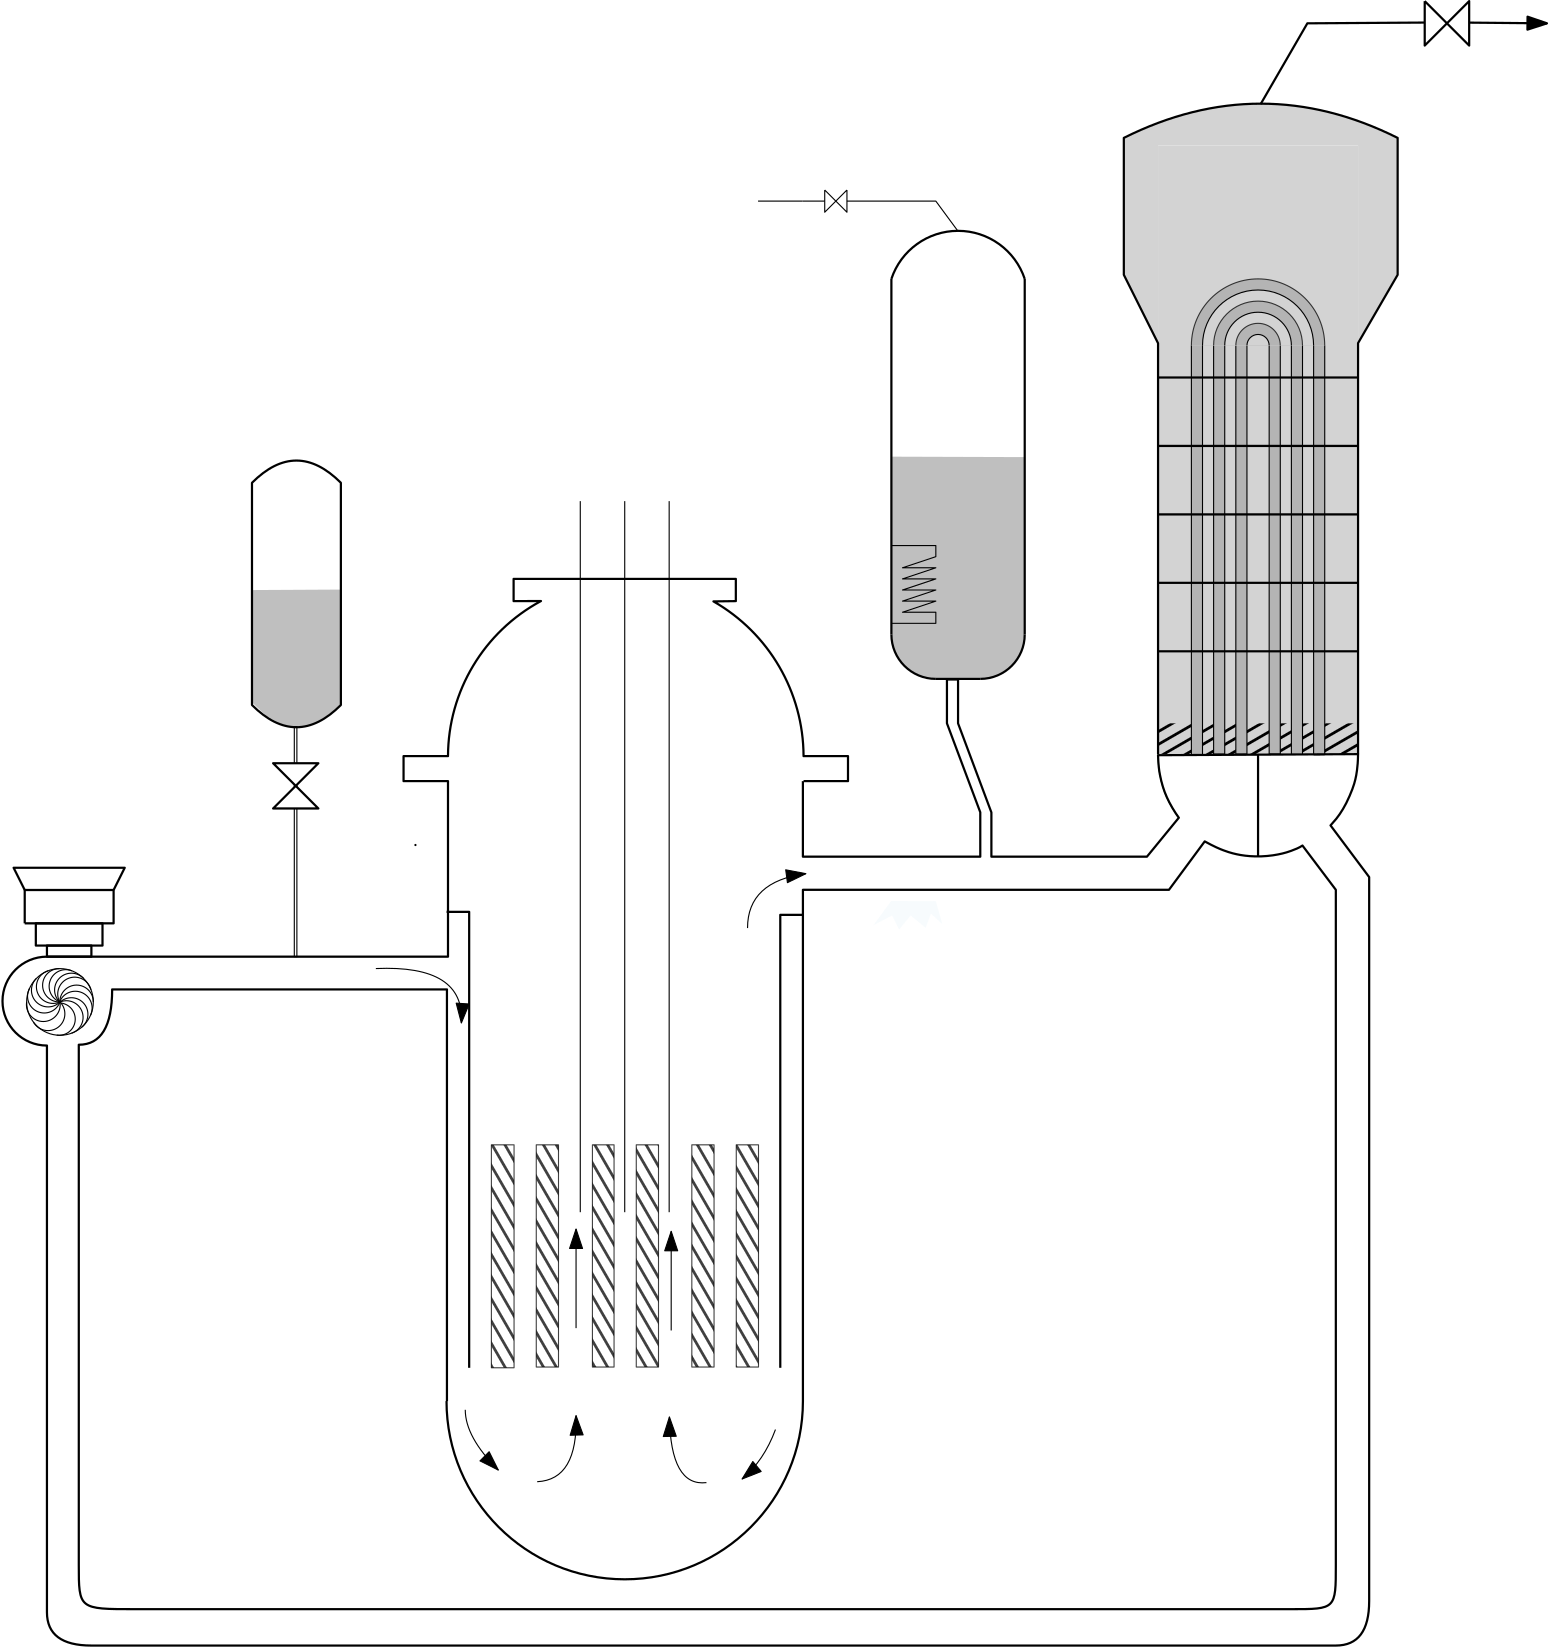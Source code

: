 <?xml version="1.0"?>
<!DOCTYPE ipe SYSTEM "ipe.dtd">
<ipe version="70206" creator="Ipe 7.2.7">
<info created="D:20170502142644" modified="D:20170503214530"/>
<ipestyle name="basic">
<symbol name="arrow/arc(spx)">
<path stroke="sym-stroke" fill="sym-stroke" pen="sym-pen">
0 0 m
-1 0.333 l
-1 -0.333 l
h
</path>
</symbol>
<symbol name="arrow/farc(spx)">
<path stroke="sym-stroke" fill="white" pen="sym-pen">
0 0 m
-1 0.333 l
-1 -0.333 l
h
</path>
</symbol>
<symbol name="arrow/ptarc(spx)">
<path stroke="sym-stroke" fill="sym-stroke" pen="sym-pen">
0 0 m
-1 0.333 l
-0.8 0 l
-1 -0.333 l
h
</path>
</symbol>
<symbol name="arrow/fptarc(spx)">
<path stroke="sym-stroke" fill="white" pen="sym-pen">
0 0 m
-1 0.333 l
-0.8 0 l
-1 -0.333 l
h
</path>
</symbol>
<symbol name="mark/circle(sx)" transformations="translations">
<path fill="sym-stroke">
0.6 0 0 0.6 0 0 e
0.4 0 0 0.4 0 0 e
</path>
</symbol>
<symbol name="mark/disk(sx)" transformations="translations">
<path fill="sym-stroke">
0.6 0 0 0.6 0 0 e
</path>
</symbol>
<symbol name="mark/fdisk(sfx)" transformations="translations">
<group>
<path fill="sym-fill">
0.5 0 0 0.5 0 0 e
</path>
<path fill="sym-stroke" fillrule="eofill">
0.6 0 0 0.6 0 0 e
0.4 0 0 0.4 0 0 e
</path>
</group>
</symbol>
<symbol name="mark/box(sx)" transformations="translations">
<path fill="sym-stroke" fillrule="eofill">
-0.6 -0.6 m
0.6 -0.6 l
0.6 0.6 l
-0.6 0.6 l
h
-0.4 -0.4 m
0.4 -0.4 l
0.4 0.4 l
-0.4 0.4 l
h
</path>
</symbol>
<symbol name="mark/square(sx)" transformations="translations">
<path fill="sym-stroke">
-0.6 -0.6 m
0.6 -0.6 l
0.6 0.6 l
-0.6 0.6 l
h
</path>
</symbol>
<symbol name="mark/fsquare(sfx)" transformations="translations">
<group>
<path fill="sym-fill">
-0.5 -0.5 m
0.5 -0.5 l
0.5 0.5 l
-0.5 0.5 l
h
</path>
<path fill="sym-stroke" fillrule="eofill">
-0.6 -0.6 m
0.6 -0.6 l
0.6 0.6 l
-0.6 0.6 l
h
-0.4 -0.4 m
0.4 -0.4 l
0.4 0.4 l
-0.4 0.4 l
h
</path>
</group>
</symbol>
<symbol name="mark/cross(sx)" transformations="translations">
<group>
<path fill="sym-stroke">
-0.43 -0.57 m
0.57 0.43 l
0.43 0.57 l
-0.57 -0.43 l
h
</path>
<path fill="sym-stroke">
-0.43 0.57 m
0.57 -0.43 l
0.43 -0.57 l
-0.57 0.43 l
h
</path>
</group>
</symbol>
<symbol name="arrow/fnormal(spx)">
<path stroke="sym-stroke" fill="white" pen="sym-pen">
0 0 m
-1 0.333 l
-1 -0.333 l
h
</path>
</symbol>
<symbol name="arrow/pointed(spx)">
<path stroke="sym-stroke" fill="sym-stroke" pen="sym-pen">
0 0 m
-1 0.333 l
-0.8 0 l
-1 -0.333 l
h
</path>
</symbol>
<symbol name="arrow/fpointed(spx)">
<path stroke="sym-stroke" fill="white" pen="sym-pen">
0 0 m
-1 0.333 l
-0.8 0 l
-1 -0.333 l
h
</path>
</symbol>
<symbol name="arrow/linear(spx)">
<path stroke="sym-stroke" pen="sym-pen">
-1 0.333 m
0 0 l
-1 -0.333 l
</path>
</symbol>
<symbol name="arrow/fdouble(spx)">
<path stroke="sym-stroke" fill="white" pen="sym-pen">
0 0 m
-1 0.333 l
-1 -0.333 l
h
-1 0 m
-2 0.333 l
-2 -0.333 l
h
</path>
</symbol>
<symbol name="arrow/double(spx)">
<path stroke="sym-stroke" fill="sym-stroke" pen="sym-pen">
0 0 m
-1 0.333 l
-1 -0.333 l
h
-1 0 m
-2 0.333 l
-2 -0.333 l
h
</path>
</symbol>
<pen name="heavier" value="0.8"/>
<pen name="fat" value="1.2"/>
<pen name="ultrafat" value="2"/>
<symbolsize name="large" value="5"/>
<symbolsize name="small" value="2"/>
<symbolsize name="tiny" value="1.1"/>
<arrowsize name="large" value="10"/>
<arrowsize name="small" value="5"/>
<arrowsize name="tiny" value="3"/>
<color name="red" value="1 0 0"/>
<color name="green" value="0 1 0"/>
<color name="blue" value="0 0 1"/>
<color name="yellow" value="1 1 0"/>
<color name="orange" value="1 0.647 0"/>
<color name="gold" value="1 0.843 0"/>
<color name="purple" value="0.627 0.125 0.941"/>
<color name="gray" value="0.745"/>
<color name="brown" value="0.647 0.165 0.165"/>
<color name="navy" value="0 0 0.502"/>
<color name="pink" value="1 0.753 0.796"/>
<color name="seagreen" value="0.18 0.545 0.341"/>
<color name="turquoise" value="0.251 0.878 0.816"/>
<color name="violet" value="0.933 0.51 0.933"/>
<color name="darkblue" value="0 0 0.545"/>
<color name="darkcyan" value="0 0.545 0.545"/>
<color name="darkgray" value="0.663"/>
<color name="darkgreen" value="0 0.392 0"/>
<color name="darkmagenta" value="0.545 0 0.545"/>
<color name="darkorange" value="1 0.549 0"/>
<color name="darkred" value="0.545 0 0"/>
<color name="lightblue" value="0.678 0.847 0.902"/>
<color name="lightcyan" value="0.878 1 1"/>
<color name="lightgray" value="0.827"/>
<color name="lightgreen" value="0.565 0.933 0.565"/>
<color name="lightyellow" value="1 1 0.878"/>
<dashstyle name="dashed" value="[4] 0"/>
<dashstyle name="dotted" value="[1 3] 0"/>
<dashstyle name="dash dotted" value="[4 2 1 2] 0"/>
<dashstyle name="dash dot dotted" value="[4 2 1 2 1 2] 0"/>
<textsize name="large" value="\large"/>
<textsize name="Large" value="\Large"/>
<textsize name="LARGE" value="\LARGE"/>
<textsize name="huge" value="\huge"/>
<textsize name="Huge" value="\Huge"/>
<textsize name="small" value="\small"/>
<textsize name="footnote" value="\footnotesize"/>
<textsize name="tiny" value="\tiny"/>
<textstyle name="center" begin="\begin{center}" end="\end{center}"/>
<textstyle name="itemize" begin="\begin{itemize}" end="\end{itemize}"/>
<textstyle name="item" begin="\begin{itemize}\item{}" end="\end{itemize}"/>
<gridsize name="4 pts" value="4"/>
<gridsize name="8 pts (~3 mm)" value="8"/>
<gridsize name="16 pts (~6 mm)" value="16"/>
<gridsize name="32 pts (~12 mm)" value="32"/>
<gridsize name="10 pts (~3.5 mm)" value="10"/>
<gridsize name="20 pts (~7 mm)" value="20"/>
<gridsize name="14 pts (~5 mm)" value="14"/>
<gridsize name="28 pts (~10 mm)" value="28"/>
<gridsize name="56 pts (~20 mm)" value="56"/>
<anglesize name="90 deg" value="90"/>
<anglesize name="60 deg" value="60"/>
<anglesize name="45 deg" value="45"/>
<anglesize name="30 deg" value="30"/>
<anglesize name="22.5 deg" value="22.5"/>
<opacity name="10%" value="0.1"/>
<opacity name="30%" value="0.3"/>
<opacity name="50%" value="0.5"/>
<opacity name="75%" value="0.75"/>
<tiling name="falling" angle="-60" step="4" width="1"/>
<tiling name="rising" angle="30" step="4" width="1"/>
</ipestyle>
<page>
<layer name="alpha"/>
<view layers="alpha" active="alpha"/>
<path layer="alpha" matrix="1 0 0 1.28056 0 -149.517" fill="lightgray">
448 704 m
448 532.916 l
520.001 532.916 l
520.001 704 l
h
</path>
<group>
<path fill="lightgray" opacity="100%">
448 680.826 m
435.678 705.469 l
435.678 754.756 l
448 760 l
460 764 l
471.948 766.219 l
487.311 767.05 l
500.131 765.911 l
511.361 763.544 l
522.304 760.006 l
534.252 754.756 l
534.252 705.469 l
520.001 680.875 l
520.001 752 l
448 752 l
448 680.826 l
</path>
</group>
<path fill="darkgray" opacity="75%">
352.016 575.294 m
352.487 572.082 l
354.293 567.746 l
357.871 563.615 l
362.78 560.875 l
369.003 560 l
376.771 560 l
384.864 560.023 l
389.132 560.845 l
393.059 562.812 l
396.146 565.584 l
397.676 567.696 l
398.984 570.388 l
400 576.251 l
400 639.844 l
352.175 640 l
352.017 575.257 l
</path>
<path matrix="1.01141 0 0 1.09456 -1.38971 -51.3135" fill="darkgray" opacity="75%">
121.816 587.719 m
121.816 550.771 l
126.721 546.443 l
131.506 543.84 l
136.227 542.675 l
141.273 542.97 l
145.208 544.304 l
151.099 548.11 l
153.815 550.596 l
153.815 587.878 l
121.816 587.719 l
</path>
<path stroke="black" pen="heavier">
448 532.965 m
448 680.826 l
435.678 705.469 l
435.678 754.756 l
484.965 779.4
534.252 754.756 c
534.252 705.469 l
520.001 680.875 l
520.001 532.916 l
</path>
<path fill="darkgray" opacity="75%">
460 680 m
460 532.965 l
464 532.965 l
464 680 l
h
</path>
<path matrix="1 0 0 1 8 0" fill="darkgray" opacity="75%">
460 680 m
460 532.965 l
464 532.965 l
464 680 l
h
</path>
<path matrix="1 0 0 1 16 0" fill="darkgray" opacity="75%">
460 680 m
460 532.965 l
464 532.965 l
464 680 l
h
</path>
<path matrix="1 0 0 1 28 0" fill="darkgray" opacity="75%">
460 680 m
460 532.965 l
464 532.965 l
464 680 l
h
</path>
<path matrix="1 0 0 1 36 0" fill="darkgray" opacity="75%">
460 680 m
460 532.965 l
464 532.965 l
464 680 l
h
</path>
<path matrix="1 0 0 1 44 0" fill="darkgray" opacity="75%">
460 680 m
460 532.965 l
464 532.965 l
464 680 l
h
</path>
<path stroke="black" fill="darkgray" opacity="75%">
460 680 m
24 0 0 -24 484 680 508 680 a
</path>
<path matrix="0.921707 0 0 0.992333 10.6829 4.32464" stroke="black">
137.1 542.622 m
137.1 459.196 l
138.107 459.196 l
138.107 542.622 l
h
</path>
<path matrix="1 0 0 1 64.3785 -84.8037" stroke="black" pen="heavier" cap="1">
116.28 585.002 m
116.28 585.002 l
</path>
<path matrix="1 0 0 1 8.3972 -93.2009" stroke="black" arrow="normal/normal">
158.008 548.921 m
190.197 550.321
188.798 529.328 c
</path>
<path matrix="1 0 0 1 0 -96" stroke="black" arrow="normal/normal">
198.594 392.873 m
198.594 383.076
210.49 371.18 c
</path>
<path matrix="1 0 0 1 0 -96" stroke="black" arrow="normal/normal">
238.481 422.263 m
238.481 457.951 l
</path>
<path matrix="1 0 0 1 0 -96" stroke="black" arrow="normal/normal">
224.486 366.982 m
239.181 367.681
238.481 390.774 c
</path>
<path matrix="1 0 0 1 34.2491 -96.8279" stroke="black" arrow="normal/normal">
238.481 422.263 m
238.481 457.951 l
</path>
<path matrix="0.00491511 -1.71503 0.557182 0.0151289 66.5111 673.75" stroke="black" rarrow="normal/normal">
224.486 366.982 m
239.181 367.681
238.481 390.774 c
</path>
<path matrix="1 0 0 1 0 -96" stroke="black" arrow="normal/normal">
310.267 385.764 m
306.127 374.584
298.259 367.959 c
</path>
<path matrix="1 0 0 1 0 -96" fill="lightblue" opacity="10%">
351.902 576.045 m
345.542 567.33 l
352.231 570.834 l
354.779 565.738 l
358.92 570.834 l
364.334 566.375 l
366.245 571.471 l
370.386 567.649 l
368 576 l
368 576 l
</path>
<path matrix="0.770108 0 0 0.765806 131.313 140.873" stroke="black">
432 512 m
432 704 l
432 704 l
432 512 l
h
</path>
<path matrix="0.770108 0 0 0.765806 139.635 140.873" stroke="black">
416 704 m
416 512 l
</path>
<path matrix="0.749998 0 0 0.770108 148.001 138.67" stroke="black" pen="heavier">
400 688 m
496 688 l
</path>
<path matrix="0.750009 0 0 0.770108 147.997 138.67" stroke="black" pen="heavier">
400 656 m
496 656 l
</path>
<path matrix="0.750009 0 0 0.770108 147.997 138.67" stroke="black" pen="heavier">
400 624 m
496 624 l
</path>
<path matrix="0.750009 0 0 0.770108 147.997 138.67" stroke="black" pen="heavier">
400 592 m
496 592 l
</path>
<path matrix="0.750009 0 0 0.770108 147.997 138.67" stroke="black" pen="heavier">
400 560 m
496 560 l
</path>
<path matrix="0.749988 0 0 0.689669 148.005 179.855" fill="black" tiling="rising">
400 528 m
400 512 l
416 512 l
416 528 l
h
</path>
<path matrix="0.750068 0 0 0.689669 147.968 179.855" fill="black" tiling="rising">
496 512 m
496 528 l
480 528 l
480 512 l
h
</path>
<path stroke="black" pen="heavier">
352 704 m
352 576 l
</path>
<path stroke="black" pen="heavier">
400 576 m
400 704 l
</path>
<path stroke="black" pen="heavier">
352 704 m
25.2982 0 0 -25.2982 376 696 400 704 a
</path>
<path matrix="1 0 0 1 -16 0" stroke="black" pen="heavier">
416 576 m
16 0 0 -16 400 576 400 560 a
</path>
<path stroke="black" pen="heavier">
352 576 m
16 0 0 16 368 576 368 560 a
</path>
<path stroke="black" pen="heavier">
368 560 m
384 560 l
</path>
<path matrix="0.508779 0 0 0.508779 105.001 260.996" stroke="black" fill="white" pen="heavier">
64 528 m
80 528 l
64 512 l
48 528 l
64 528 l
</path>
<path matrix="0.508779 0 0 0.508779 105.001 260.996" stroke="black" fill="white" pen="heavier">
64 512 m
48 496 l
80 496 l
64 512 l
</path>
<path matrix="0.885207 0 0 1.03735 48.6426 -28.4768" stroke="black" pen="heavier">
559.595 795.057 m
511.862 794.794 l
492.871 766.761 l
</path>
<path matrix="1 0 0 0.375 8 292" stroke="black" pen="heavier">
32 480 m
64 480 l
64 512 l
32 512 l
32 480 l
</path>
<path matrix="1 0 0 1 -0.546933 -90.5307" stroke="black" arrow="normal/normal">
300.76 560.817 m
300.76 577.611
321.753 580.41 c
</path>
<path matrix="1 0 0 1 0 -4" stroke="black" pen="heavier">
48 464 m
48 468 l
64 468 l
64 464 l
h
</path>
<path matrix="1 0 0 1 0 -4" stroke="black" pen="heavier">
44 476 m
44 468 l
68 468 l
68 476 l
h
</path>
<path matrix="1 0 0 1 0 -4" stroke="black" pen="heavier">
40 488 m
36 496 l
76 496 l
72 488 l
</path>
<path matrix="1 0 0 1 -3.3062 -0.300564" stroke="black">
12 0 0 12 56 444 e
</path>
<path matrix="1 0 0 1 -3.3062 -0.300564" stroke="black">
56 444 m
6.0543 0 0 -6.0543 51.7064 439.732 46.4356 436.753 a
</path>
<path matrix="1 0 0 1 -3.3062 -0.300564" stroke="black">
56 444 m
6.07618 0 0 -6.07618 50.0018 443.029 44 443.977 a
</path>
<path matrix="1 0 0 1 -3.3062 -0.300564" stroke="black">
56 444 m
6.01747 0 0 -6.01747 50.338 446.038 45.0511 448.911 a
</path>
<path matrix="1 0 0 1 -3.3062 -0.300564" stroke="black">
56 444 m
6.00013 0 0 -6.00013 51.7277 448.213 47.5107 452.481 a
</path>
<path matrix="1 0 0 1 -3.3062 -0.300564" stroke="black">
56 444 m
6.01237 0 0 -6.01237 53.5246 449.479 51.7707 455.23 a
</path>
<path matrix="1 0 0 1 -3.3062 -0.300564" stroke="black">
56 444 m
6.0021 0 0 -6.0021 55.7466 449.997 55.8107 455.999 a
</path>
<path matrix="1 0 0 1 -3.3062 -0.300564" stroke="black">
56 444 m
6.00024 0 0 -6.00024 58.0948 449.623 60.2908 455.207 a
</path>
<path matrix="1 0 0 1 -3.3062 -0.300564" stroke="black">
55.7644 444.094 m
6.05126 0 0 -6.05126 60.1101 448.305 64.4756 452.495 a
</path>
<path matrix="1 0 0 1 -3.3062 -0.300564" stroke="black">
55.8549 444.056 m
6.09322 0 0 -6.09322 61.2809 446.829 67.1758 448.371 a
</path>
<path matrix="1 0 0 1 -3.3062 -0.300564" stroke="black">
55.9487 444.019 m
6.02575 0 0 -6.02575 61.9744 444.039 68 443.995 a
</path>
<path matrix="1 0 0 1 -3.3062 -0.300564" stroke="black">
55.9512 444.215 m
6.06551 0 0 -6.06551 61.5091 441.786 67.0316 439.277 a
</path>
<path matrix="1 0 0 1 -3.3062 -0.300564" stroke="black">
56.0524 443.947 m
5.96638 0 0 -5.96638 60.0917 439.556 63.8132 434.892 a
</path>
<path matrix="1 0 0 1 -3.3062 -0.300564" stroke="black">
56.1453 444.03 m
5.9924 0 0 -5.9924 58.3244 438.448 60.1546 432.742 a
</path>
<path matrix="1 0 0 1 -3.3062 -0.300564" stroke="black">
56.3636 443.6 m
5.82263 0 0 -5.82263 55.671 437.819 54.829 432.057 a
</path>
<path matrix="1.33333 0 0 1 10.826 -71.735" stroke="0" fill="black" opacity="75%" tiling="falling">
160 464 m
160 384 l
166 384 l
166 464 l
h
</path>
<path matrix="1.29797 0 0 1 36.6963 -71.735" stroke="0" fill="black" opacity="75%" tiling="falling">
160 464 m
160 384 l
166 384 l
166 464 l
h
</path>
<path matrix="1.33333 0 0 1 46.826 -71.735" stroke="0" fill="black" opacity="75%" tiling="falling">
160 464 m
160 384 l
166 384 l
166 464 l
h
</path>
<path matrix="1.33333 0 0 1 66.826 -71.735" stroke="0" fill="black" opacity="75%" tiling="falling">
160 464 m
160 384 l
166 384 l
166 464 l
h
</path>
<path matrix="1.35997 0 0 1.00332 -9.5952 -73.2749" stroke="0" fill="black" opacity="75%" tiling="falling">
160 464 m
160 384 l
166 384 l
166 464 l
h
</path>
<path matrix="1.33333 0 0 1 -15.8407 -71.735" stroke="0" fill="black" opacity="75%" tiling="falling">
240 464 m
240 384 l
234 384 l
234 464 l
h
</path>
<path stroke="darkgreen">
447.997 532.84 m
448.065 529.632
448.283 527.395
448.956 523.704
449.856 520.55
450.814 518.013
451.672 516.131
453.268 513.226
454.505 511.337
455.524 509.954 c
</path>
<path matrix="1 0 0 0.995702 0 2.92259" stroke="black">
468 532 m
468 680 l
468 680 l
468 680 l
</path>
<path matrix="1 0 0 0.995556 0 3.02158" stroke="black">
472 680 m
472 532 l
</path>
<path matrix="1 0 0 0.995411 0 3.12058" stroke="black">
476 532 m
476 680 l
</path>
<path matrix="1 0 0 0.995265 0 3.21957" stroke="black">
480 680 m
480 532 l
</path>
<path stroke="black" fill="lightgray">
464 680 m
20 0 0 -20 484 680 504 680 a
</path>
<path matrix="0.770108 0 0 0.765806 167.635 140.873" stroke="black">
416 704 m
416 512 l
</path>
<path matrix="1 0 0 0.995702 28 2.92259" stroke="black">
468 532 m
468 680 l
468 680 l
468 680 l
</path>
<path matrix="1 0 0 0.995556 28 3.02158" stroke="black">
472 680 m
472 532 l
</path>
<path matrix="1 0 0 0.995411 28 3.12058" stroke="black">
476 532 m
476 680 l
</path>
<path matrix="1 0 0 0.995265 28 3.21957" stroke="black">
480 680 m
480 532 l
</path>
<path matrix="0.770108 0 0 0.765806 159.313 140.873" stroke="black">
432 512 m
432 704 l
432 704 l
432 512 l
h
</path>
<path stroke="black">
468 532.952 m
472 532.949 l
</path>
<path stroke="black">
476 532.946 m
480 532.943 l
</path>
<path stroke="black">
488 532.966 m
492 532.966 l
</path>
<path stroke="black">
504 532.679 m
508 532.701 l
</path>
<path stroke="black" fill="darkgray" opacity="75%">
468 680 m
16 0 0 -16 484 680 500 680 a
</path>
<path stroke="black" fill="lightgray">
472 680 m
12 0 0 -12 484 680 496 680 a
</path>
<path stroke="black" fill="darkgray" opacity="75%">
476 680 m
8 0 0 -8 484 680 492 680 a
</path>
<path stroke="black" fill="lightgray">
480 680 m
4 0 0 -4 484 680 488 680 a
</path>
<path stroke="white">
504 680 m
504 680 l
504 680 l
504 680 l
h
</path>
<path stroke="white">
508 680 m
508 680 l
508 680 l
508 680 l
h
</path>
<path matrix="0.500108 0 0 0.689669 239.948 179.855" fill="black" tiling="rising">
496 512 m
496 528 l
480 528 l
480 512 l
h
</path>
<path matrix="0.250054 0 0 0.689669 351.974 179.855" fill="black" tiling="rising">
496 512 m
496 528 l
480 528 l
480 512 l
h
</path>
<path matrix="0.250108 0 0 0.689684 343.948 179.848" fill="black" tiling="rising">
496 512 m
496 528 l
480 528 l
480 512 l
h
</path>
<path matrix="0.24996 0 0 0.689669 372.02 179.855" fill="black" tiling="rising">
496 512 m
496 528 l
480 528 l
480 512 l
h
</path>
<path matrix="0.24996 0 0 0.689684 380.02 179.848" fill="black" tiling="rising">
496 512 m
496 528 l
480 528 l
480 512 l
h
</path>
<path stroke="black">
496 696 m
496 696 l
496 696 l
496 696 l
h
</path>
<path stroke="black">
504 684 m
504 684 l
504 684 l
504 684 l
h
</path>
<path stroke="black">
504 684 m
504 684 l
504 684 l
504 684 l
h
</path>
<path stroke="black" pen="heavier">
121.816 630.596 m
137.815 646.596
153.815 630.596 c
153.815 550.596 l
137.815 534.596
121.816 550.596 c
h
</path>
<path stroke="black">
352 608 m
368 608 l
368 604 l
356 600 l
368 600 l
356 596 l
368 596 l
356 592 l
368 592 l
356 588 l
368 588 l
356 584 l
368 584 l
368 580 l
352 580 l
</path>
<path stroke="black" pen="heavier">
212 576 m
212 576 l
212 576 l
212 576 l
h
</path>
<path stroke="black" pen="heavier">
220 584 m
220 584 l
220 584 l
220 584 l
h
</path>
<path stroke="black">
240 368 m
240 624 l
</path>
<path stroke="black">
256 368 m
256 624 l
</path>
<path stroke="black">
272 368 m
272 624 l
</path>
<path matrix="0.955471 0 0 1.01636 70.056 -93.9784" stroke="black" pen="heavier">
127.5 560.93 m
136 560.93 l
136 399.445 l
</path>
<path matrix="0.926882 0 0 1.01989 83.0601 -95.9374" stroke="black" pen="heavier">
255.5 559.853 m
247 559.853 l
247 399.983 l
</path>
<path stroke="black">
375.885 721.298 m
368 732 l
336 732 l
336 732 l
</path>
<path stroke="black">
336 736 m
336 728 l
332 732 l
336 736 l
</path>
<path stroke="black">
328 736 m
332 732 l
328 728 l
328 736 l
</path>
<path stroke="black">
320 732 m
328 732 l
</path>
<path stroke="black">
304 732 m
320 732 l
</path>
<path stroke="black" pen="heavier">
544 804 m
544 788 l
552 796 l
544 804 l
</path>
<path stroke="black" pen="heavier">
552 796 m
560 804 l
560 788 l
552 796 l
</path>
<path stroke="black" pen="heavier" rarrow="normal/normal">
588 796 m
560 796.252 l
</path>
<path stroke="black" pen="heavier">
320.14 523.196 m
320.14 496 l
384 496 l
384 511.972 l
372 544 l
372 559.777 l
376 559.777 l
376 544 l
388 511.928 l
388 496 l
444 496 l
455.476 510.016 l
454.81 510.908
453.001 513.67
451.059 517.446
449.689 521.06
448.576 525.513
448.117 528.944
447.991 532.528 c
520.001 532.916 l
519.97 530.248
519.617 526.673
519.085 523.876
518.187 520.679
515.756 515.015
513.41 511.217
511.939 509.277
510.088 507.252 c
524 488.65 l
524 484 l
524 228 l
524 212
512 212 c
64 212 l
48 212
48 224 c
48 428 l
16 0 0 -16 48 444 48 460 a
48 460 l
64 460 l
80 460 l
192.378 460 l
192.378 523.196 l
176.379 523.196 l
176.379 532.196 l
192.379 532.196 l
63.6218 0 0 -63.6218 256 532 225.851 588.024 a
216 588 l
216 596 l
296 596 l
296 588 l
287.941 587.897 l
64.3793 0 0 -64.3793 256 532 320.379 532.196 a
336.379 532.196 l
336.379 523.196 l
320.379 523.196 l
</path>
<path stroke="black" pen="heavier">
192 300 m
192 448.212 l
192 448.212 l
71.4783 448.212 l
71.4783 428.292
59.464 428.292 c
59.464 241.038 l
59.464 225.101
59.464 225.101
79.4877 225.101 c
495.981 225.101 l
512 225.101
512 225.101
512 241.038 c
512 484.069 l
499.986 500.006 l
498.877 499.22
495.517 497.9
492.996 497.152
489.477 496.431
485.114 496.027
480.94 496.136
477.672 496.56
474.912 497.159
471.953 498.059
468.28 499.582
464.802 501.496 c
451.928 484.069 l
320.151 484.069 l
320.151 300 l
64.1512 0 0 -64.1512 256 300 191.849 300 a
</path>
<path stroke="black" pen="heavier">
484 532.722 m
484 496 l
</path>
</page>
</ipe>
